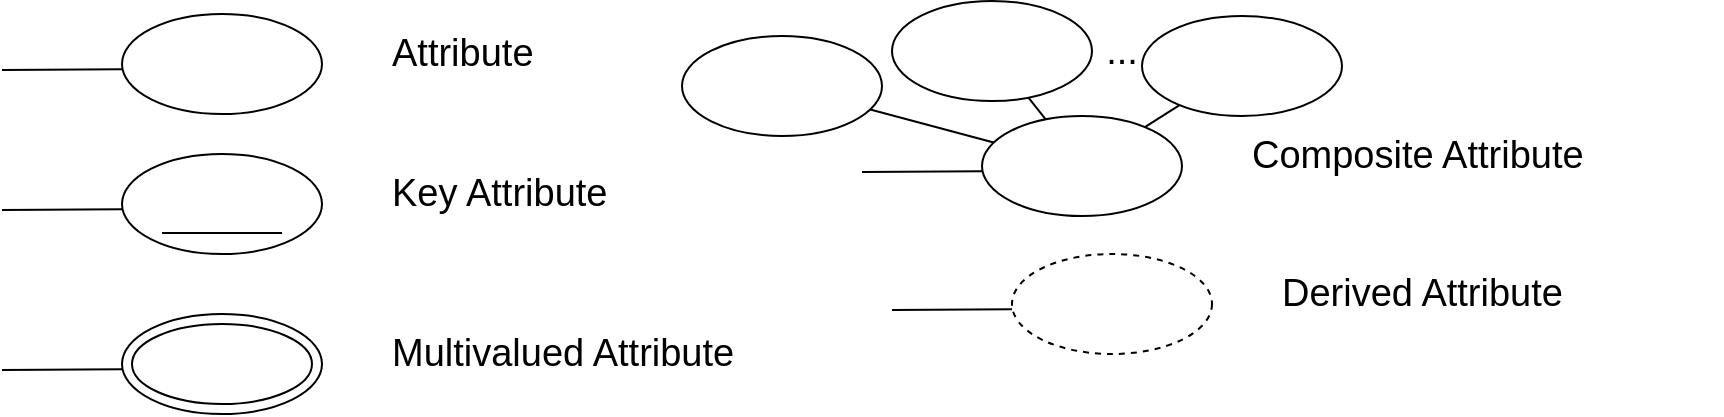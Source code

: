 <mxfile version="12.2.2" type="device" pages="1"><diagram name="Page-1" id="8378b5f6-a2b2-b727-a746-972ab9d02e00"><mxGraphModel dx="932" dy="591" grid="1" gridSize="10" guides="1" tooltips="1" connect="0" arrows="1" fold="1" page="1" pageScale="1.5" pageWidth="1169" pageHeight="827" background="#ffffff" math="0" shadow="0"><root><mxCell id="0"/><mxCell id="1" parent="0"/><mxCell id="5OoO6wQEEdEFlZRHZm8N-43" value="" style="ellipse;whiteSpace=wrap;html=1;fontSize=19;" parent="1" vertex="1"><mxGeometry x="190" y="373" width="100" height="50" as="geometry"/></mxCell><mxCell id="5OoO6wQEEdEFlZRHZm8N-44" value="" style="endArrow=none;html=1;fontSize=19;entryX=0;entryY=0.553;entryDx=0;entryDy=0;entryPerimeter=0;" parent="1" target="5OoO6wQEEdEFlZRHZm8N-43" edge="1"><mxGeometry width="50" height="50" relative="1" as="geometry"><mxPoint x="130" y="401" as="sourcePoint"/><mxPoint x="180" y="443" as="targetPoint"/></mxGeometry></mxCell><mxCell id="5OoO6wQEEdEFlZRHZm8N-45" value="Attribute" style="text;html=1;strokeColor=none;fillColor=none;align=left;verticalAlign=middle;whiteSpace=wrap;rounded=0;fontSize=19;" parent="1" vertex="1"><mxGeometry x="323" y="373" width="80" height="40" as="geometry"/></mxCell><mxCell id="5OoO6wQEEdEFlZRHZm8N-46" value="" style="ellipse;whiteSpace=wrap;html=1;fontSize=19;" parent="1" vertex="1"><mxGeometry x="190" y="443" width="100" height="50" as="geometry"/></mxCell><mxCell id="5OoO6wQEEdEFlZRHZm8N-47" value="" style="endArrow=none;html=1;fontSize=19;entryX=0;entryY=0.553;entryDx=0;entryDy=0;entryPerimeter=0;" parent="1" target="5OoO6wQEEdEFlZRHZm8N-46" edge="1"><mxGeometry width="50" height="50" relative="1" as="geometry"><mxPoint x="130" y="471" as="sourcePoint"/><mxPoint x="180" y="513" as="targetPoint"/></mxGeometry></mxCell><mxCell id="5OoO6wQEEdEFlZRHZm8N-48" value="Key Attribute" style="text;html=1;strokeColor=none;fillColor=none;align=left;verticalAlign=middle;whiteSpace=wrap;rounded=0;fontSize=19;" parent="1" vertex="1"><mxGeometry x="323" y="443" width="180" height="40" as="geometry"/></mxCell><mxCell id="5OoO6wQEEdEFlZRHZm8N-49" value="" style="endArrow=none;html=1;fontSize=19;" parent="1" edge="1"><mxGeometry width="50" height="50" relative="1" as="geometry"><mxPoint x="210" y="482.5" as="sourcePoint"/><mxPoint x="270" y="482.5" as="targetPoint"/></mxGeometry></mxCell><mxCell id="5OoO6wQEEdEFlZRHZm8N-50" value="" style="ellipse;whiteSpace=wrap;html=1;fontSize=19;" parent="1" vertex="1"><mxGeometry x="190" y="523" width="100" height="50" as="geometry"/></mxCell><mxCell id="5OoO6wQEEdEFlZRHZm8N-51" value="" style="endArrow=none;html=1;fontSize=19;entryX=0;entryY=0.553;entryDx=0;entryDy=0;entryPerimeter=0;" parent="1" target="5OoO6wQEEdEFlZRHZm8N-50" edge="1"><mxGeometry width="50" height="50" relative="1" as="geometry"><mxPoint x="130" y="551" as="sourcePoint"/><mxPoint x="180" y="593" as="targetPoint"/></mxGeometry></mxCell><mxCell id="5OoO6wQEEdEFlZRHZm8N-52" value="Multivalued Attribute" style="text;html=1;strokeColor=none;fillColor=none;align=left;verticalAlign=middle;whiteSpace=wrap;rounded=0;fontSize=19;" parent="1" vertex="1"><mxGeometry x="323" y="523" width="250" height="40" as="geometry"/></mxCell><mxCell id="5OoO6wQEEdEFlZRHZm8N-53" value="" style="ellipse;whiteSpace=wrap;html=1;fontSize=19;" parent="1" vertex="1"><mxGeometry x="195" y="528" width="90" height="40" as="geometry"/></mxCell><mxCell id="5OoO6wQEEdEFlZRHZm8N-54" value="" style="ellipse;whiteSpace=wrap;html=1;fontSize=19;" parent="1" vertex="1"><mxGeometry x="620" y="424" width="100" height="50" as="geometry"/></mxCell><mxCell id="5OoO6wQEEdEFlZRHZm8N-55" value="" style="endArrow=none;html=1;fontSize=19;entryX=0;entryY=0.553;entryDx=0;entryDy=0;entryPerimeter=0;" parent="1" target="5OoO6wQEEdEFlZRHZm8N-54" edge="1"><mxGeometry width="50" height="50" relative="1" as="geometry"><mxPoint x="560" y="452" as="sourcePoint"/><mxPoint x="610" y="494" as="targetPoint"/></mxGeometry></mxCell><mxCell id="5OoO6wQEEdEFlZRHZm8N-56" value="Composite Attribute" style="text;html=1;strokeColor=none;fillColor=none;align=left;verticalAlign=middle;whiteSpace=wrap;rounded=0;fontSize=19;" parent="1" vertex="1"><mxGeometry x="753" y="424" width="237" height="40" as="geometry"/></mxCell><mxCell id="5OoO6wQEEdEFlZRHZm8N-57" value="" style="ellipse;whiteSpace=wrap;html=1;fontSize=19;" parent="1" vertex="1"><mxGeometry x="575" y="366.5" width="100" height="50" as="geometry"/></mxCell><mxCell id="5OoO6wQEEdEFlZRHZm8N-58" value="" style="ellipse;whiteSpace=wrap;html=1;fontSize=19;" parent="1" vertex="1"><mxGeometry x="470" y="384" width="100" height="50" as="geometry"/></mxCell><mxCell id="5OoO6wQEEdEFlZRHZm8N-59" value="" style="ellipse;whiteSpace=wrap;html=1;fontSize=19;" parent="1" vertex="1"><mxGeometry x="700" y="374" width="100" height="50" as="geometry"/></mxCell><mxCell id="5OoO6wQEEdEFlZRHZm8N-60" value="" style="endArrow=none;html=1;fontSize=19;" parent="1" source="5OoO6wQEEdEFlZRHZm8N-54" target="5OoO6wQEEdEFlZRHZm8N-59" edge="1"><mxGeometry width="50" height="50" relative="1" as="geometry"><mxPoint x="470" y="544" as="sourcePoint"/><mxPoint x="520" y="494" as="targetPoint"/></mxGeometry></mxCell><mxCell id="5OoO6wQEEdEFlZRHZm8N-61" value="" style="endArrow=none;html=1;fontSize=19;" parent="1" source="5OoO6wQEEdEFlZRHZm8N-54" target="5OoO6wQEEdEFlZRHZm8N-57" edge="1"><mxGeometry width="50" height="50" relative="1" as="geometry"><mxPoint x="711.497" y="439.584" as="sourcePoint"/><mxPoint x="728.765" y="428.522" as="targetPoint"/></mxGeometry></mxCell><mxCell id="5OoO6wQEEdEFlZRHZm8N-62" value="" style="endArrow=none;html=1;fontSize=19;" parent="1" source="5OoO6wQEEdEFlZRHZm8N-54" target="5OoO6wQEEdEFlZRHZm8N-58" edge="1"><mxGeometry width="50" height="50" relative="1" as="geometry"><mxPoint x="721.497" y="449.584" as="sourcePoint"/><mxPoint x="738.765" y="438.522" as="targetPoint"/></mxGeometry></mxCell><mxCell id="5OoO6wQEEdEFlZRHZm8N-63" value="..." style="text;html=1;strokeColor=none;fillColor=none;align=center;verticalAlign=middle;whiteSpace=wrap;rounded=0;fontSize=19;" parent="1" vertex="1"><mxGeometry x="670" y="381.5" width="40" height="20" as="geometry"/></mxCell><mxCell id="5OoO6wQEEdEFlZRHZm8N-64" value="" style="ellipse;whiteSpace=wrap;html=1;fontSize=19;dashed=1;" parent="1" vertex="1"><mxGeometry x="635" y="493" width="100" height="50" as="geometry"/></mxCell><mxCell id="5OoO6wQEEdEFlZRHZm8N-65" value="" style="endArrow=none;html=1;fontSize=19;entryX=0;entryY=0.553;entryDx=0;entryDy=0;entryPerimeter=0;" parent="1" target="5OoO6wQEEdEFlZRHZm8N-64" edge="1"><mxGeometry width="50" height="50" relative="1" as="geometry"><mxPoint x="575" y="521" as="sourcePoint"/><mxPoint x="625" y="563" as="targetPoint"/></mxGeometry></mxCell><mxCell id="5OoO6wQEEdEFlZRHZm8N-66" value="Derived Attribute" style="text;html=1;strokeColor=none;fillColor=none;align=left;verticalAlign=middle;whiteSpace=wrap;rounded=0;fontSize=19;" parent="1" vertex="1"><mxGeometry x="768" y="493" width="182" height="40" as="geometry"/></mxCell></root></mxGraphModel></diagram></mxfile>